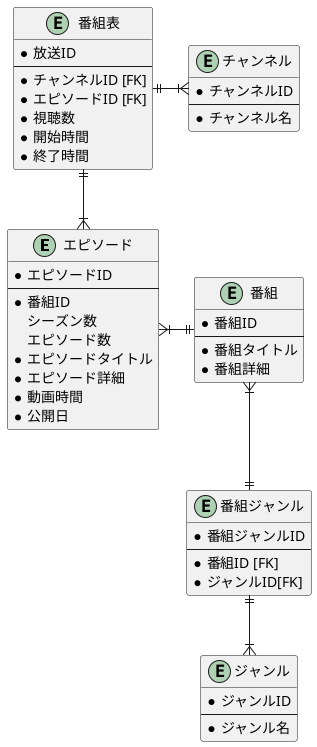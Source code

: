 @startuml

entity エピソード {
    *エピソードID
    --
    *番組ID
    シーズン数
    エピソード数
    *エピソードタイトル
    *エピソード詳細
    *動画時間
    *公開日
}

entity 番組 {
    *番組ID
    --
    *番組タイトル
    *番組詳細
}

entity 番組ジャンル {
    *番組ジャンルID
    --
    *番組ID [FK]
    *ジャンルID[FK]
}

entity ジャンル {
    *ジャンルID
    --
    *ジャンル名
}

entity チャンネル {
    *チャンネルID
    --
    *チャンネル名
}

entity 番組表 {
    *放送ID
    --
    *チャンネルID [FK]
    *エピソードID [FK]
    *視聴数
    *開始時間
    *終了時間
}



番組表 ||--|{ エピソード
番組表 ||-r-|{ チャンネル
エピソード }|-r-|| 番組
番組ジャンル ||--|{ ジャンル
番組 }|--|| 番組ジャンル

@enduml